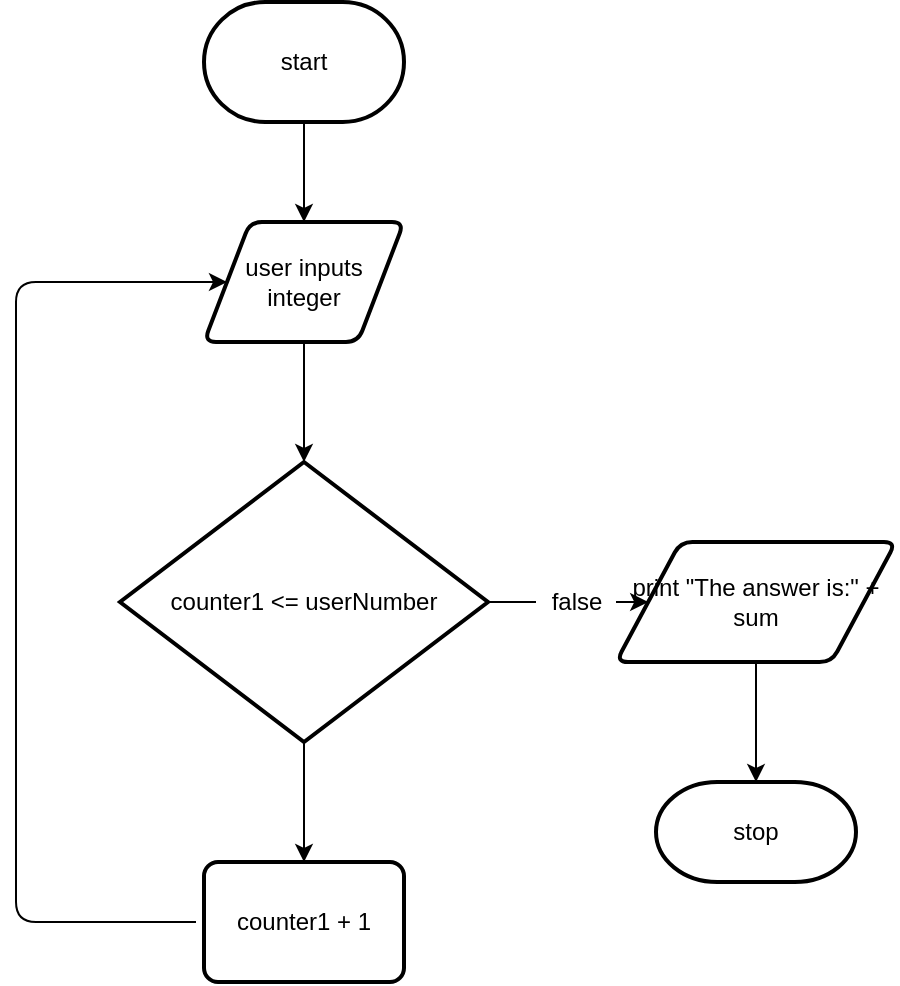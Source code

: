 <mxfile>
    <diagram id="IdSETMMxA0Oafe5IF5X_" name="Page-1">
        <mxGraphModel dx="594" dy="569" grid="1" gridSize="10" guides="1" tooltips="1" connect="1" arrows="1" fold="1" page="1" pageScale="1" pageWidth="827" pageHeight="1169" math="0" shadow="0">
            <root>
                <mxCell id="0"/>
                <mxCell id="1" parent="0"/>
                <mxCell id="6" style="edgeStyle=none;html=1;" parent="1" source="2" target="3" edge="1">
                    <mxGeometry relative="1" as="geometry"/>
                </mxCell>
                <mxCell id="2" value="start" style="strokeWidth=2;html=1;shape=mxgraph.flowchart.terminator;whiteSpace=wrap;" parent="1" vertex="1">
                    <mxGeometry x="364" y="30" width="100" height="60" as="geometry"/>
                </mxCell>
                <mxCell id="7" style="edgeStyle=none;html=1;" parent="1" source="3" target="5" edge="1">
                    <mxGeometry relative="1" as="geometry"/>
                </mxCell>
                <mxCell id="3" value="user inputs integer" style="shape=parallelogram;html=1;strokeWidth=2;perimeter=parallelogramPerimeter;whiteSpace=wrap;rounded=1;arcSize=12;size=0.23;" parent="1" vertex="1">
                    <mxGeometry x="364" y="140" width="100" height="60" as="geometry"/>
                </mxCell>
                <mxCell id="13" style="edgeStyle=none;html=1;" parent="1" source="5" target="9" edge="1">
                    <mxGeometry relative="1" as="geometry"/>
                </mxCell>
                <mxCell id="25" style="edgeStyle=none;html=1;entryX=0;entryY=0.5;entryDx=0;entryDy=0;startArrow=none;" edge="1" parent="1" source="20" target="21">
                    <mxGeometry relative="1" as="geometry"/>
                </mxCell>
                <mxCell id="5" value="counter1 &amp;lt;= userNumber" style="strokeWidth=2;html=1;shape=mxgraph.flowchart.decision;whiteSpace=wrap;" parent="1" vertex="1">
                    <mxGeometry x="322" y="260" width="184" height="140" as="geometry"/>
                </mxCell>
                <mxCell id="9" value="counter1 + 1" style="rounded=1;whiteSpace=wrap;html=1;absoluteArcSize=1;arcSize=14;strokeWidth=2;" parent="1" vertex="1">
                    <mxGeometry x="364" y="460" width="100" height="60" as="geometry"/>
                </mxCell>
                <mxCell id="15" value="stop" style="strokeWidth=2;html=1;shape=mxgraph.flowchart.terminator;whiteSpace=wrap;" parent="1" vertex="1">
                    <mxGeometry x="590" y="420" width="100" height="50" as="geometry"/>
                </mxCell>
                <mxCell id="24" style="edgeStyle=none;html=1;entryX=0.5;entryY=0;entryDx=0;entryDy=0;entryPerimeter=0;" edge="1" parent="1" source="21" target="15">
                    <mxGeometry relative="1" as="geometry"/>
                </mxCell>
                <mxCell id="21" value="print &quot;The answer is:&quot; + sum" style="shape=parallelogram;html=1;strokeWidth=2;perimeter=parallelogramPerimeter;whiteSpace=wrap;rounded=1;arcSize=12;size=0.23;" vertex="1" parent="1">
                    <mxGeometry x="570" y="300" width="140" height="60" as="geometry"/>
                </mxCell>
                <mxCell id="20" value="false" style="text;html=1;align=center;verticalAlign=middle;resizable=0;points=[];autosize=1;strokeColor=none;fillColor=none;" vertex="1" parent="1">
                    <mxGeometry x="530" y="320" width="40" height="20" as="geometry"/>
                </mxCell>
                <mxCell id="26" value="" style="edgeStyle=none;html=1;entryX=0;entryY=0.5;entryDx=0;entryDy=0;endArrow=none;" edge="1" parent="1" source="5" target="20">
                    <mxGeometry relative="1" as="geometry">
                        <mxPoint x="506" y="330" as="sourcePoint"/>
                        <mxPoint x="601.5" y="330" as="targetPoint"/>
                    </mxGeometry>
                </mxCell>
                <mxCell id="27" value="" style="edgeStyle=segmentEdgeStyle;endArrow=classic;html=1;entryX=0;entryY=0.5;entryDx=0;entryDy=0;" edge="1" parent="1" target="3">
                    <mxGeometry width="50" height="50" relative="1" as="geometry">
                        <mxPoint x="360" y="490" as="sourcePoint"/>
                        <mxPoint x="260" y="130" as="targetPoint"/>
                        <Array as="points">
                            <mxPoint x="270" y="490"/>
                            <mxPoint x="270" y="170"/>
                        </Array>
                    </mxGeometry>
                </mxCell>
            </root>
        </mxGraphModel>
    </diagram>
</mxfile>